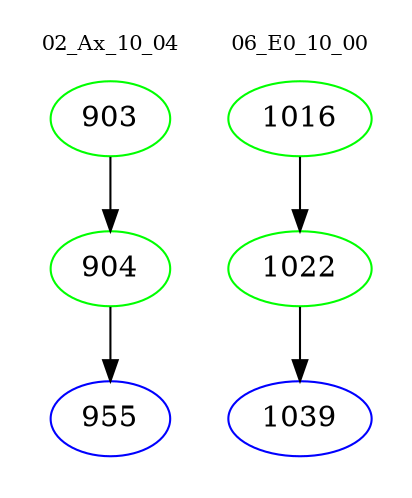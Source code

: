 digraph{
subgraph cluster_0 {
color = white
label = "02_Ax_10_04";
fontsize=10;
T0_903 [label="903", color="green"]
T0_903 -> T0_904 [color="black"]
T0_904 [label="904", color="green"]
T0_904 -> T0_955 [color="black"]
T0_955 [label="955", color="blue"]
}
subgraph cluster_1 {
color = white
label = "06_E0_10_00";
fontsize=10;
T1_1016 [label="1016", color="green"]
T1_1016 -> T1_1022 [color="black"]
T1_1022 [label="1022", color="green"]
T1_1022 -> T1_1039 [color="black"]
T1_1039 [label="1039", color="blue"]
}
}

